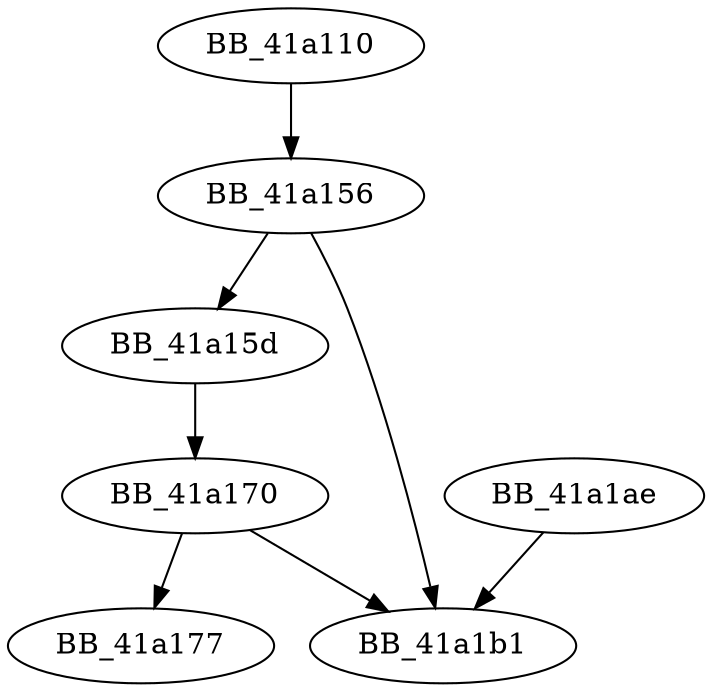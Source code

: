 DiGraph __IsNonwritableInCurrentImage{
BB_41a110->BB_41a156
BB_41a156->BB_41a15d
BB_41a156->BB_41a1b1
BB_41a15d->BB_41a170
BB_41a170->BB_41a177
BB_41a170->BB_41a1b1
BB_41a1ae->BB_41a1b1
}
